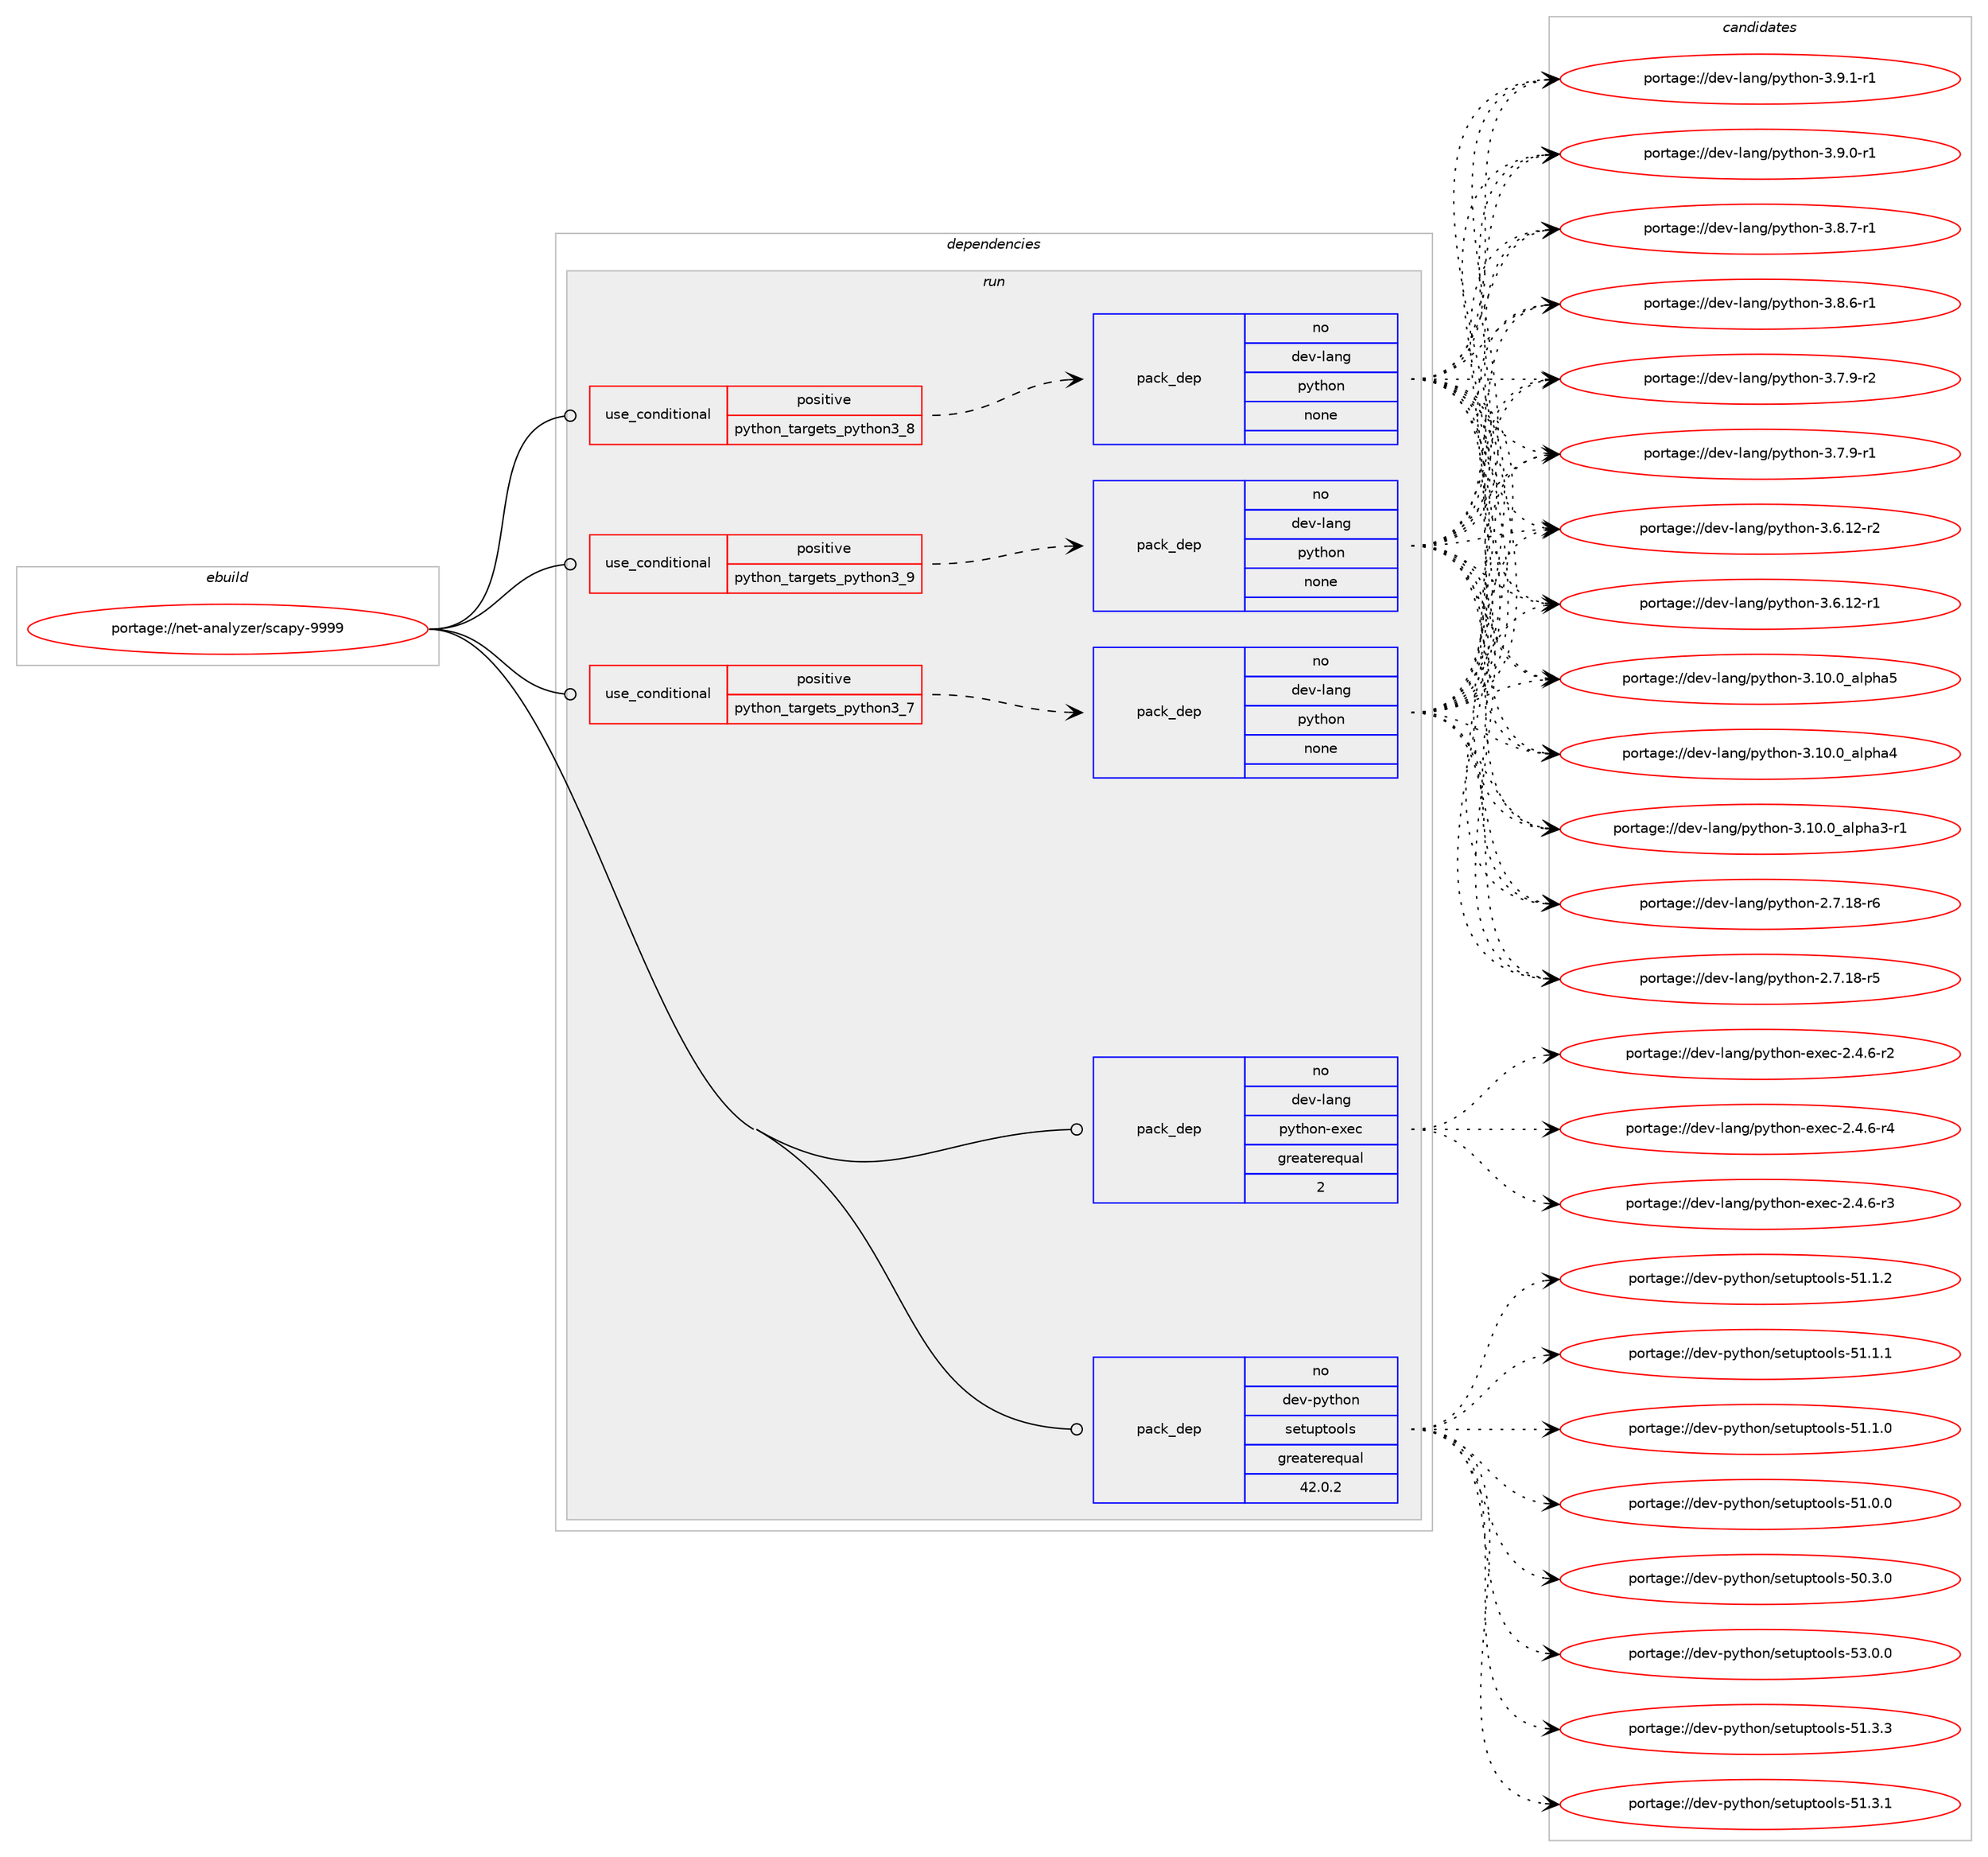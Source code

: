digraph prolog {

# *************
# Graph options
# *************

newrank=true;
concentrate=true;
compound=true;
graph [rankdir=LR,fontname=Helvetica,fontsize=10,ranksep=1.5];#, ranksep=2.5, nodesep=0.2];
edge  [arrowhead=vee];
node  [fontname=Helvetica,fontsize=10];

# **********
# The ebuild
# **********

subgraph cluster_leftcol {
color=gray;
rank=same;
label=<<i>ebuild</i>>;
id [label="portage://net-analyzer/scapy-9999", color=red, width=4, href="../net-analyzer/scapy-9999.svg"];
}

# ****************
# The dependencies
# ****************

subgraph cluster_midcol {
color=gray;
label=<<i>dependencies</i>>;
subgraph cluster_compile {
fillcolor="#eeeeee";
style=filled;
label=<<i>compile</i>>;
}
subgraph cluster_compileandrun {
fillcolor="#eeeeee";
style=filled;
label=<<i>compile and run</i>>;
}
subgraph cluster_run {
fillcolor="#eeeeee";
style=filled;
label=<<i>run</i>>;
subgraph cond9718 {
dependency31518 [label=<<TABLE BORDER="0" CELLBORDER="1" CELLSPACING="0" CELLPADDING="4"><TR><TD ROWSPAN="3" CELLPADDING="10">use_conditional</TD></TR><TR><TD>positive</TD></TR><TR><TD>python_targets_python3_7</TD></TR></TABLE>>, shape=none, color=red];
subgraph pack21529 {
dependency31519 [label=<<TABLE BORDER="0" CELLBORDER="1" CELLSPACING="0" CELLPADDING="4" WIDTH="220"><TR><TD ROWSPAN="6" CELLPADDING="30">pack_dep</TD></TR><TR><TD WIDTH="110">no</TD></TR><TR><TD>dev-lang</TD></TR><TR><TD>python</TD></TR><TR><TD>none</TD></TR><TR><TD></TD></TR></TABLE>>, shape=none, color=blue];
}
dependency31518:e -> dependency31519:w [weight=20,style="dashed",arrowhead="vee"];
}
id:e -> dependency31518:w [weight=20,style="solid",arrowhead="odot"];
subgraph cond9719 {
dependency31520 [label=<<TABLE BORDER="0" CELLBORDER="1" CELLSPACING="0" CELLPADDING="4"><TR><TD ROWSPAN="3" CELLPADDING="10">use_conditional</TD></TR><TR><TD>positive</TD></TR><TR><TD>python_targets_python3_8</TD></TR></TABLE>>, shape=none, color=red];
subgraph pack21530 {
dependency31521 [label=<<TABLE BORDER="0" CELLBORDER="1" CELLSPACING="0" CELLPADDING="4" WIDTH="220"><TR><TD ROWSPAN="6" CELLPADDING="30">pack_dep</TD></TR><TR><TD WIDTH="110">no</TD></TR><TR><TD>dev-lang</TD></TR><TR><TD>python</TD></TR><TR><TD>none</TD></TR><TR><TD></TD></TR></TABLE>>, shape=none, color=blue];
}
dependency31520:e -> dependency31521:w [weight=20,style="dashed",arrowhead="vee"];
}
id:e -> dependency31520:w [weight=20,style="solid",arrowhead="odot"];
subgraph cond9720 {
dependency31522 [label=<<TABLE BORDER="0" CELLBORDER="1" CELLSPACING="0" CELLPADDING="4"><TR><TD ROWSPAN="3" CELLPADDING="10">use_conditional</TD></TR><TR><TD>positive</TD></TR><TR><TD>python_targets_python3_9</TD></TR></TABLE>>, shape=none, color=red];
subgraph pack21531 {
dependency31523 [label=<<TABLE BORDER="0" CELLBORDER="1" CELLSPACING="0" CELLPADDING="4" WIDTH="220"><TR><TD ROWSPAN="6" CELLPADDING="30">pack_dep</TD></TR><TR><TD WIDTH="110">no</TD></TR><TR><TD>dev-lang</TD></TR><TR><TD>python</TD></TR><TR><TD>none</TD></TR><TR><TD></TD></TR></TABLE>>, shape=none, color=blue];
}
dependency31522:e -> dependency31523:w [weight=20,style="dashed",arrowhead="vee"];
}
id:e -> dependency31522:w [weight=20,style="solid",arrowhead="odot"];
subgraph pack21532 {
dependency31524 [label=<<TABLE BORDER="0" CELLBORDER="1" CELLSPACING="0" CELLPADDING="4" WIDTH="220"><TR><TD ROWSPAN="6" CELLPADDING="30">pack_dep</TD></TR><TR><TD WIDTH="110">no</TD></TR><TR><TD>dev-lang</TD></TR><TR><TD>python-exec</TD></TR><TR><TD>greaterequal</TD></TR><TR><TD>2</TD></TR></TABLE>>, shape=none, color=blue];
}
id:e -> dependency31524:w [weight=20,style="solid",arrowhead="odot"];
subgraph pack21533 {
dependency31525 [label=<<TABLE BORDER="0" CELLBORDER="1" CELLSPACING="0" CELLPADDING="4" WIDTH="220"><TR><TD ROWSPAN="6" CELLPADDING="30">pack_dep</TD></TR><TR><TD WIDTH="110">no</TD></TR><TR><TD>dev-python</TD></TR><TR><TD>setuptools</TD></TR><TR><TD>greaterequal</TD></TR><TR><TD>42.0.2</TD></TR></TABLE>>, shape=none, color=blue];
}
id:e -> dependency31525:w [weight=20,style="solid",arrowhead="odot"];
}
}

# **************
# The candidates
# **************

subgraph cluster_choices {
rank=same;
color=gray;
label=<<i>candidates</i>>;

subgraph choice21529 {
color=black;
nodesep=1;
choice1001011184510897110103471121211161041111104551465746494511449 [label="portage://dev-lang/python-3.9.1-r1", color=red, width=4,href="../dev-lang/python-3.9.1-r1.svg"];
choice1001011184510897110103471121211161041111104551465746484511449 [label="portage://dev-lang/python-3.9.0-r1", color=red, width=4,href="../dev-lang/python-3.9.0-r1.svg"];
choice1001011184510897110103471121211161041111104551465646554511449 [label="portage://dev-lang/python-3.8.7-r1", color=red, width=4,href="../dev-lang/python-3.8.7-r1.svg"];
choice1001011184510897110103471121211161041111104551465646544511449 [label="portage://dev-lang/python-3.8.6-r1", color=red, width=4,href="../dev-lang/python-3.8.6-r1.svg"];
choice1001011184510897110103471121211161041111104551465546574511450 [label="portage://dev-lang/python-3.7.9-r2", color=red, width=4,href="../dev-lang/python-3.7.9-r2.svg"];
choice1001011184510897110103471121211161041111104551465546574511449 [label="portage://dev-lang/python-3.7.9-r1", color=red, width=4,href="../dev-lang/python-3.7.9-r1.svg"];
choice100101118451089711010347112121116104111110455146544649504511450 [label="portage://dev-lang/python-3.6.12-r2", color=red, width=4,href="../dev-lang/python-3.6.12-r2.svg"];
choice100101118451089711010347112121116104111110455146544649504511449 [label="portage://dev-lang/python-3.6.12-r1", color=red, width=4,href="../dev-lang/python-3.6.12-r1.svg"];
choice1001011184510897110103471121211161041111104551464948464895971081121049753 [label="portage://dev-lang/python-3.10.0_alpha5", color=red, width=4,href="../dev-lang/python-3.10.0_alpha5.svg"];
choice1001011184510897110103471121211161041111104551464948464895971081121049752 [label="portage://dev-lang/python-3.10.0_alpha4", color=red, width=4,href="../dev-lang/python-3.10.0_alpha4.svg"];
choice10010111845108971101034711212111610411111045514649484648959710811210497514511449 [label="portage://dev-lang/python-3.10.0_alpha3-r1", color=red, width=4,href="../dev-lang/python-3.10.0_alpha3-r1.svg"];
choice100101118451089711010347112121116104111110455046554649564511454 [label="portage://dev-lang/python-2.7.18-r6", color=red, width=4,href="../dev-lang/python-2.7.18-r6.svg"];
choice100101118451089711010347112121116104111110455046554649564511453 [label="portage://dev-lang/python-2.7.18-r5", color=red, width=4,href="../dev-lang/python-2.7.18-r5.svg"];
dependency31519:e -> choice1001011184510897110103471121211161041111104551465746494511449:w [style=dotted,weight="100"];
dependency31519:e -> choice1001011184510897110103471121211161041111104551465746484511449:w [style=dotted,weight="100"];
dependency31519:e -> choice1001011184510897110103471121211161041111104551465646554511449:w [style=dotted,weight="100"];
dependency31519:e -> choice1001011184510897110103471121211161041111104551465646544511449:w [style=dotted,weight="100"];
dependency31519:e -> choice1001011184510897110103471121211161041111104551465546574511450:w [style=dotted,weight="100"];
dependency31519:e -> choice1001011184510897110103471121211161041111104551465546574511449:w [style=dotted,weight="100"];
dependency31519:e -> choice100101118451089711010347112121116104111110455146544649504511450:w [style=dotted,weight="100"];
dependency31519:e -> choice100101118451089711010347112121116104111110455146544649504511449:w [style=dotted,weight="100"];
dependency31519:e -> choice1001011184510897110103471121211161041111104551464948464895971081121049753:w [style=dotted,weight="100"];
dependency31519:e -> choice1001011184510897110103471121211161041111104551464948464895971081121049752:w [style=dotted,weight="100"];
dependency31519:e -> choice10010111845108971101034711212111610411111045514649484648959710811210497514511449:w [style=dotted,weight="100"];
dependency31519:e -> choice100101118451089711010347112121116104111110455046554649564511454:w [style=dotted,weight="100"];
dependency31519:e -> choice100101118451089711010347112121116104111110455046554649564511453:w [style=dotted,weight="100"];
}
subgraph choice21530 {
color=black;
nodesep=1;
choice1001011184510897110103471121211161041111104551465746494511449 [label="portage://dev-lang/python-3.9.1-r1", color=red, width=4,href="../dev-lang/python-3.9.1-r1.svg"];
choice1001011184510897110103471121211161041111104551465746484511449 [label="portage://dev-lang/python-3.9.0-r1", color=red, width=4,href="../dev-lang/python-3.9.0-r1.svg"];
choice1001011184510897110103471121211161041111104551465646554511449 [label="portage://dev-lang/python-3.8.7-r1", color=red, width=4,href="../dev-lang/python-3.8.7-r1.svg"];
choice1001011184510897110103471121211161041111104551465646544511449 [label="portage://dev-lang/python-3.8.6-r1", color=red, width=4,href="../dev-lang/python-3.8.6-r1.svg"];
choice1001011184510897110103471121211161041111104551465546574511450 [label="portage://dev-lang/python-3.7.9-r2", color=red, width=4,href="../dev-lang/python-3.7.9-r2.svg"];
choice1001011184510897110103471121211161041111104551465546574511449 [label="portage://dev-lang/python-3.7.9-r1", color=red, width=4,href="../dev-lang/python-3.7.9-r1.svg"];
choice100101118451089711010347112121116104111110455146544649504511450 [label="portage://dev-lang/python-3.6.12-r2", color=red, width=4,href="../dev-lang/python-3.6.12-r2.svg"];
choice100101118451089711010347112121116104111110455146544649504511449 [label="portage://dev-lang/python-3.6.12-r1", color=red, width=4,href="../dev-lang/python-3.6.12-r1.svg"];
choice1001011184510897110103471121211161041111104551464948464895971081121049753 [label="portage://dev-lang/python-3.10.0_alpha5", color=red, width=4,href="../dev-lang/python-3.10.0_alpha5.svg"];
choice1001011184510897110103471121211161041111104551464948464895971081121049752 [label="portage://dev-lang/python-3.10.0_alpha4", color=red, width=4,href="../dev-lang/python-3.10.0_alpha4.svg"];
choice10010111845108971101034711212111610411111045514649484648959710811210497514511449 [label="portage://dev-lang/python-3.10.0_alpha3-r1", color=red, width=4,href="../dev-lang/python-3.10.0_alpha3-r1.svg"];
choice100101118451089711010347112121116104111110455046554649564511454 [label="portage://dev-lang/python-2.7.18-r6", color=red, width=4,href="../dev-lang/python-2.7.18-r6.svg"];
choice100101118451089711010347112121116104111110455046554649564511453 [label="portage://dev-lang/python-2.7.18-r5", color=red, width=4,href="../dev-lang/python-2.7.18-r5.svg"];
dependency31521:e -> choice1001011184510897110103471121211161041111104551465746494511449:w [style=dotted,weight="100"];
dependency31521:e -> choice1001011184510897110103471121211161041111104551465746484511449:w [style=dotted,weight="100"];
dependency31521:e -> choice1001011184510897110103471121211161041111104551465646554511449:w [style=dotted,weight="100"];
dependency31521:e -> choice1001011184510897110103471121211161041111104551465646544511449:w [style=dotted,weight="100"];
dependency31521:e -> choice1001011184510897110103471121211161041111104551465546574511450:w [style=dotted,weight="100"];
dependency31521:e -> choice1001011184510897110103471121211161041111104551465546574511449:w [style=dotted,weight="100"];
dependency31521:e -> choice100101118451089711010347112121116104111110455146544649504511450:w [style=dotted,weight="100"];
dependency31521:e -> choice100101118451089711010347112121116104111110455146544649504511449:w [style=dotted,weight="100"];
dependency31521:e -> choice1001011184510897110103471121211161041111104551464948464895971081121049753:w [style=dotted,weight="100"];
dependency31521:e -> choice1001011184510897110103471121211161041111104551464948464895971081121049752:w [style=dotted,weight="100"];
dependency31521:e -> choice10010111845108971101034711212111610411111045514649484648959710811210497514511449:w [style=dotted,weight="100"];
dependency31521:e -> choice100101118451089711010347112121116104111110455046554649564511454:w [style=dotted,weight="100"];
dependency31521:e -> choice100101118451089711010347112121116104111110455046554649564511453:w [style=dotted,weight="100"];
}
subgraph choice21531 {
color=black;
nodesep=1;
choice1001011184510897110103471121211161041111104551465746494511449 [label="portage://dev-lang/python-3.9.1-r1", color=red, width=4,href="../dev-lang/python-3.9.1-r1.svg"];
choice1001011184510897110103471121211161041111104551465746484511449 [label="portage://dev-lang/python-3.9.0-r1", color=red, width=4,href="../dev-lang/python-3.9.0-r1.svg"];
choice1001011184510897110103471121211161041111104551465646554511449 [label="portage://dev-lang/python-3.8.7-r1", color=red, width=4,href="../dev-lang/python-3.8.7-r1.svg"];
choice1001011184510897110103471121211161041111104551465646544511449 [label="portage://dev-lang/python-3.8.6-r1", color=red, width=4,href="../dev-lang/python-3.8.6-r1.svg"];
choice1001011184510897110103471121211161041111104551465546574511450 [label="portage://dev-lang/python-3.7.9-r2", color=red, width=4,href="../dev-lang/python-3.7.9-r2.svg"];
choice1001011184510897110103471121211161041111104551465546574511449 [label="portage://dev-lang/python-3.7.9-r1", color=red, width=4,href="../dev-lang/python-3.7.9-r1.svg"];
choice100101118451089711010347112121116104111110455146544649504511450 [label="portage://dev-lang/python-3.6.12-r2", color=red, width=4,href="../dev-lang/python-3.6.12-r2.svg"];
choice100101118451089711010347112121116104111110455146544649504511449 [label="portage://dev-lang/python-3.6.12-r1", color=red, width=4,href="../dev-lang/python-3.6.12-r1.svg"];
choice1001011184510897110103471121211161041111104551464948464895971081121049753 [label="portage://dev-lang/python-3.10.0_alpha5", color=red, width=4,href="../dev-lang/python-3.10.0_alpha5.svg"];
choice1001011184510897110103471121211161041111104551464948464895971081121049752 [label="portage://dev-lang/python-3.10.0_alpha4", color=red, width=4,href="../dev-lang/python-3.10.0_alpha4.svg"];
choice10010111845108971101034711212111610411111045514649484648959710811210497514511449 [label="portage://dev-lang/python-3.10.0_alpha3-r1", color=red, width=4,href="../dev-lang/python-3.10.0_alpha3-r1.svg"];
choice100101118451089711010347112121116104111110455046554649564511454 [label="portage://dev-lang/python-2.7.18-r6", color=red, width=4,href="../dev-lang/python-2.7.18-r6.svg"];
choice100101118451089711010347112121116104111110455046554649564511453 [label="portage://dev-lang/python-2.7.18-r5", color=red, width=4,href="../dev-lang/python-2.7.18-r5.svg"];
dependency31523:e -> choice1001011184510897110103471121211161041111104551465746494511449:w [style=dotted,weight="100"];
dependency31523:e -> choice1001011184510897110103471121211161041111104551465746484511449:w [style=dotted,weight="100"];
dependency31523:e -> choice1001011184510897110103471121211161041111104551465646554511449:w [style=dotted,weight="100"];
dependency31523:e -> choice1001011184510897110103471121211161041111104551465646544511449:w [style=dotted,weight="100"];
dependency31523:e -> choice1001011184510897110103471121211161041111104551465546574511450:w [style=dotted,weight="100"];
dependency31523:e -> choice1001011184510897110103471121211161041111104551465546574511449:w [style=dotted,weight="100"];
dependency31523:e -> choice100101118451089711010347112121116104111110455146544649504511450:w [style=dotted,weight="100"];
dependency31523:e -> choice100101118451089711010347112121116104111110455146544649504511449:w [style=dotted,weight="100"];
dependency31523:e -> choice1001011184510897110103471121211161041111104551464948464895971081121049753:w [style=dotted,weight="100"];
dependency31523:e -> choice1001011184510897110103471121211161041111104551464948464895971081121049752:w [style=dotted,weight="100"];
dependency31523:e -> choice10010111845108971101034711212111610411111045514649484648959710811210497514511449:w [style=dotted,weight="100"];
dependency31523:e -> choice100101118451089711010347112121116104111110455046554649564511454:w [style=dotted,weight="100"];
dependency31523:e -> choice100101118451089711010347112121116104111110455046554649564511453:w [style=dotted,weight="100"];
}
subgraph choice21532 {
color=black;
nodesep=1;
choice10010111845108971101034711212111610411111045101120101994550465246544511452 [label="portage://dev-lang/python-exec-2.4.6-r4", color=red, width=4,href="../dev-lang/python-exec-2.4.6-r4.svg"];
choice10010111845108971101034711212111610411111045101120101994550465246544511451 [label="portage://dev-lang/python-exec-2.4.6-r3", color=red, width=4,href="../dev-lang/python-exec-2.4.6-r3.svg"];
choice10010111845108971101034711212111610411111045101120101994550465246544511450 [label="portage://dev-lang/python-exec-2.4.6-r2", color=red, width=4,href="../dev-lang/python-exec-2.4.6-r2.svg"];
dependency31524:e -> choice10010111845108971101034711212111610411111045101120101994550465246544511452:w [style=dotted,weight="100"];
dependency31524:e -> choice10010111845108971101034711212111610411111045101120101994550465246544511451:w [style=dotted,weight="100"];
dependency31524:e -> choice10010111845108971101034711212111610411111045101120101994550465246544511450:w [style=dotted,weight="100"];
}
subgraph choice21533 {
color=black;
nodesep=1;
choice100101118451121211161041111104711510111611711211611111110811545535146484648 [label="portage://dev-python/setuptools-53.0.0", color=red, width=4,href="../dev-python/setuptools-53.0.0.svg"];
choice100101118451121211161041111104711510111611711211611111110811545534946514651 [label="portage://dev-python/setuptools-51.3.3", color=red, width=4,href="../dev-python/setuptools-51.3.3.svg"];
choice100101118451121211161041111104711510111611711211611111110811545534946514649 [label="portage://dev-python/setuptools-51.3.1", color=red, width=4,href="../dev-python/setuptools-51.3.1.svg"];
choice100101118451121211161041111104711510111611711211611111110811545534946494650 [label="portage://dev-python/setuptools-51.1.2", color=red, width=4,href="../dev-python/setuptools-51.1.2.svg"];
choice100101118451121211161041111104711510111611711211611111110811545534946494649 [label="portage://dev-python/setuptools-51.1.1", color=red, width=4,href="../dev-python/setuptools-51.1.1.svg"];
choice100101118451121211161041111104711510111611711211611111110811545534946494648 [label="portage://dev-python/setuptools-51.1.0", color=red, width=4,href="../dev-python/setuptools-51.1.0.svg"];
choice100101118451121211161041111104711510111611711211611111110811545534946484648 [label="portage://dev-python/setuptools-51.0.0", color=red, width=4,href="../dev-python/setuptools-51.0.0.svg"];
choice100101118451121211161041111104711510111611711211611111110811545534846514648 [label="portage://dev-python/setuptools-50.3.0", color=red, width=4,href="../dev-python/setuptools-50.3.0.svg"];
dependency31525:e -> choice100101118451121211161041111104711510111611711211611111110811545535146484648:w [style=dotted,weight="100"];
dependency31525:e -> choice100101118451121211161041111104711510111611711211611111110811545534946514651:w [style=dotted,weight="100"];
dependency31525:e -> choice100101118451121211161041111104711510111611711211611111110811545534946514649:w [style=dotted,weight="100"];
dependency31525:e -> choice100101118451121211161041111104711510111611711211611111110811545534946494650:w [style=dotted,weight="100"];
dependency31525:e -> choice100101118451121211161041111104711510111611711211611111110811545534946494649:w [style=dotted,weight="100"];
dependency31525:e -> choice100101118451121211161041111104711510111611711211611111110811545534946494648:w [style=dotted,weight="100"];
dependency31525:e -> choice100101118451121211161041111104711510111611711211611111110811545534946484648:w [style=dotted,weight="100"];
dependency31525:e -> choice100101118451121211161041111104711510111611711211611111110811545534846514648:w [style=dotted,weight="100"];
}
}

}
